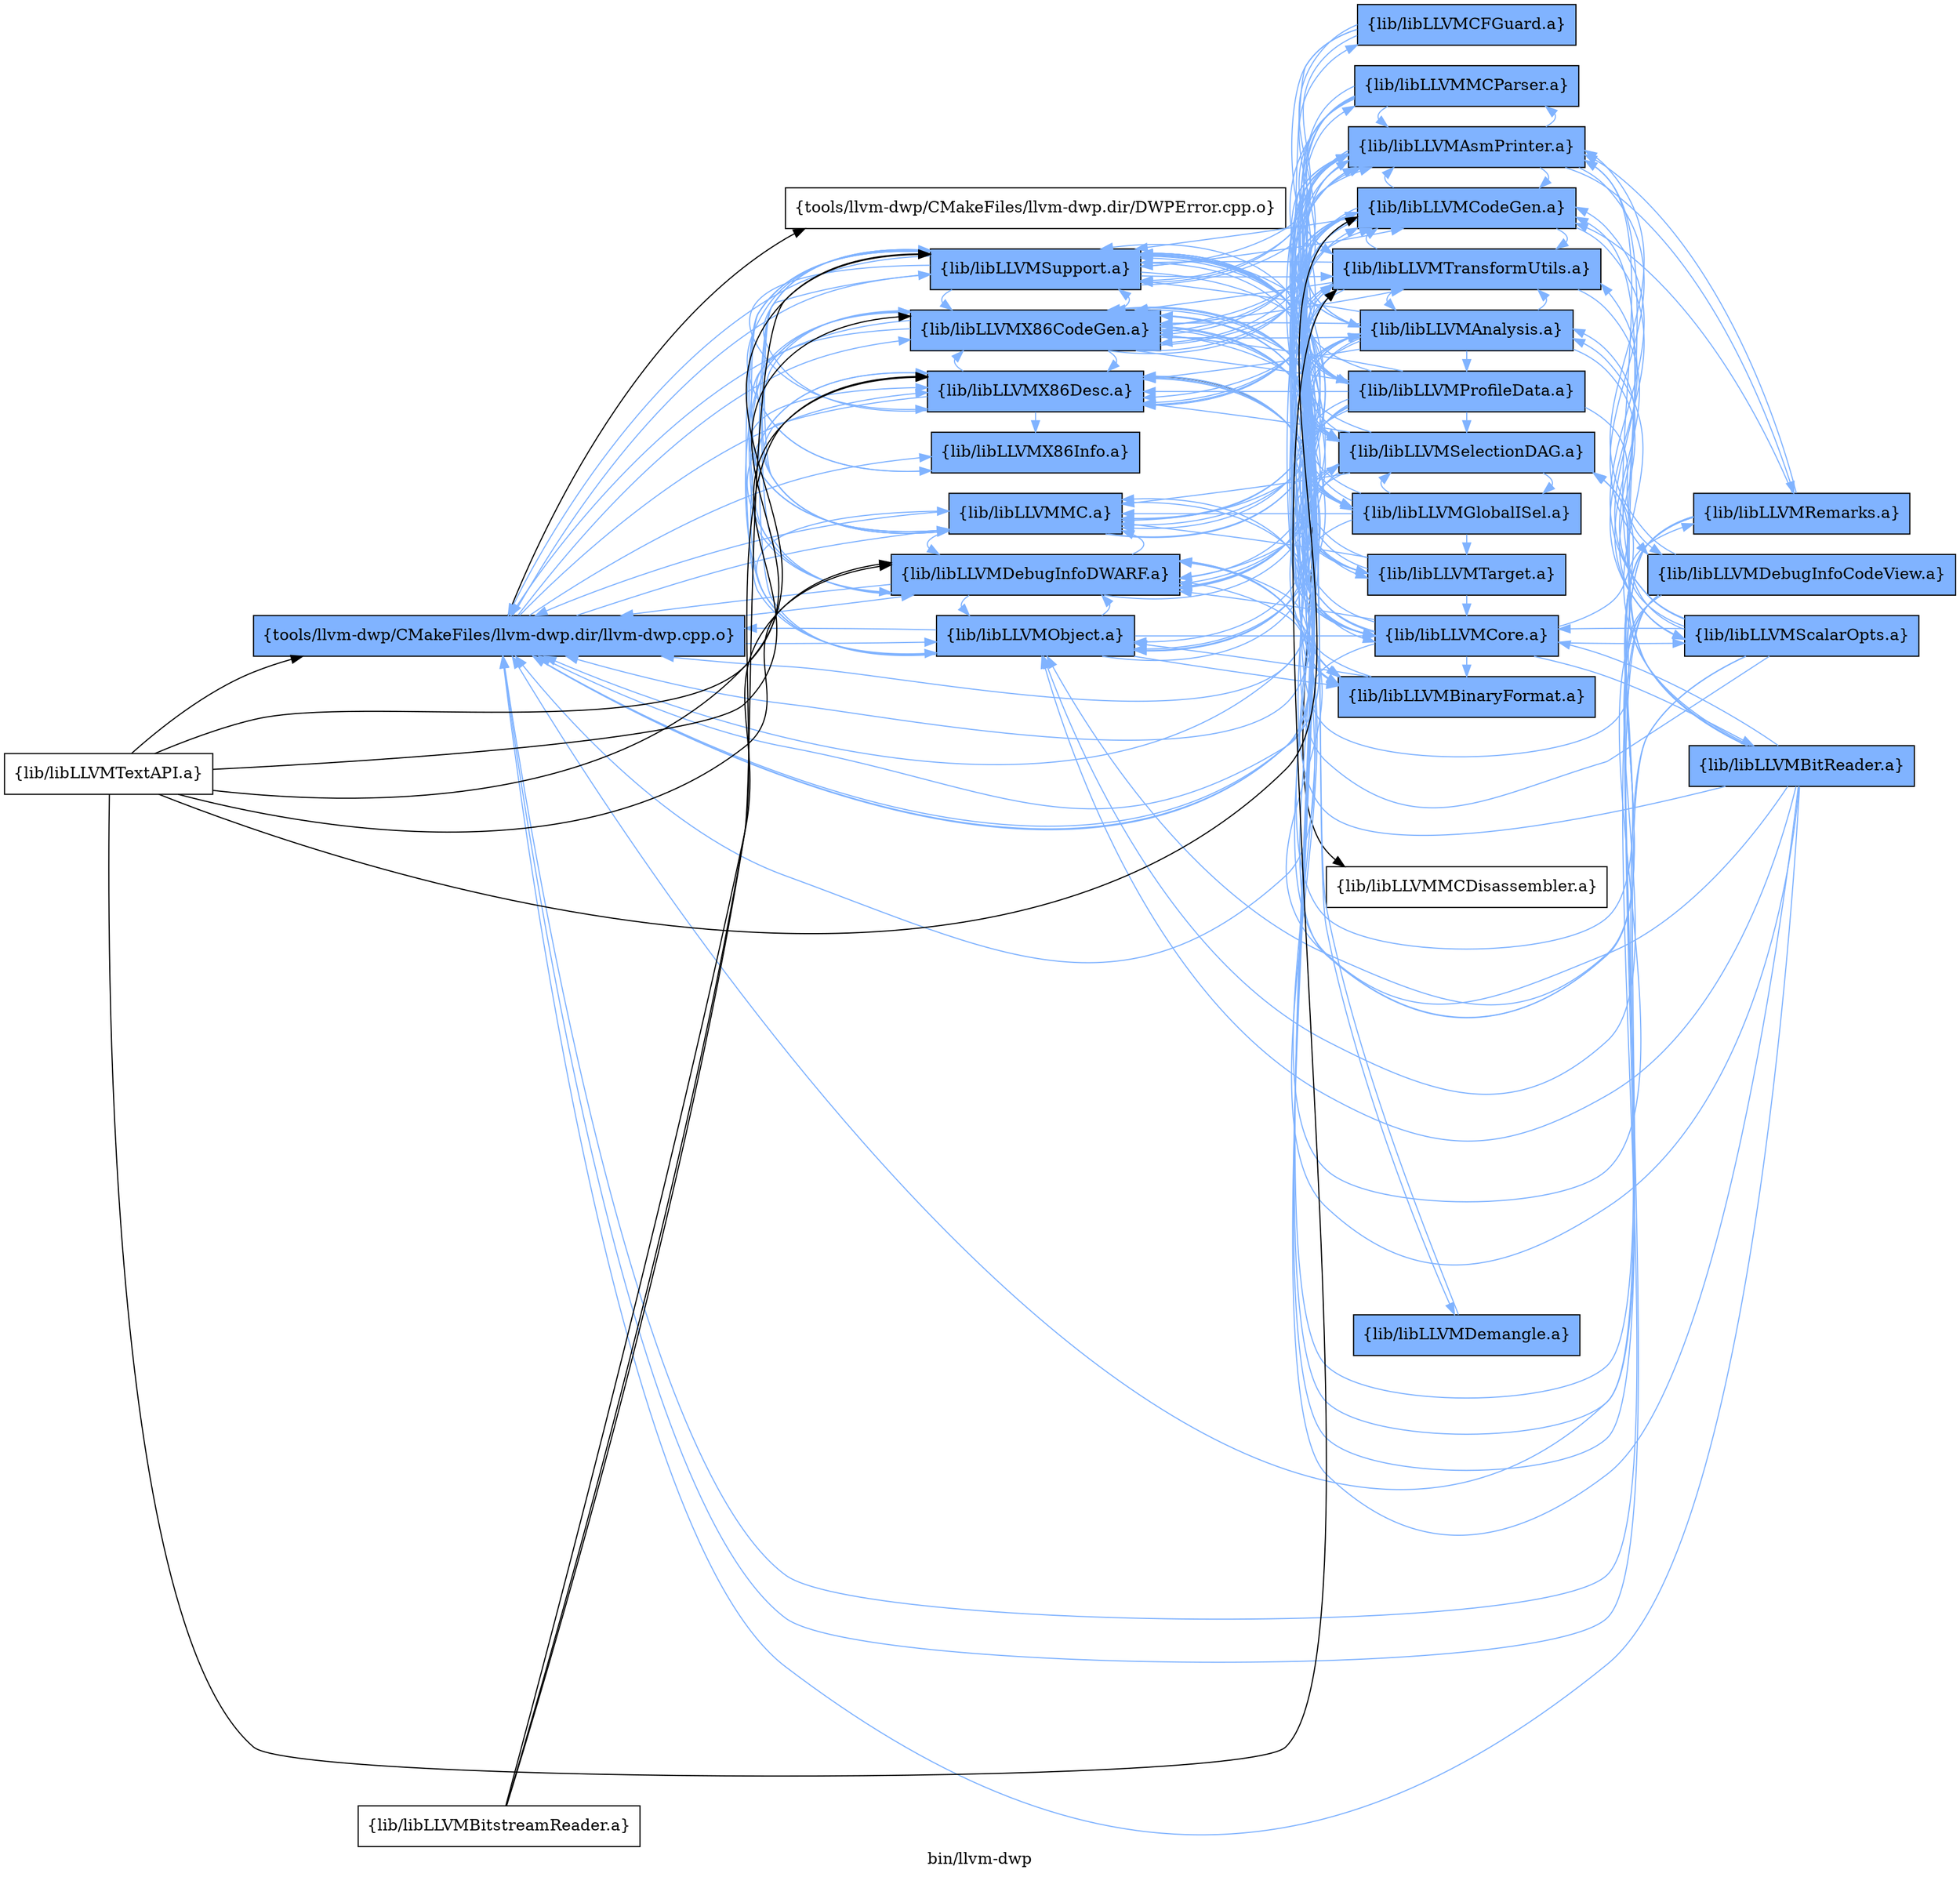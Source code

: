 digraph "bin/llvm-dwp" {
	label="bin/llvm-dwp";
	rankdir=LR;
	{ rank=same; Node0x5558d4cd67b8;  }
	{ rank=same; Node0x5558d4cd8c98; Node0x5558d4ce8698; Node0x5558d4ce8b98; Node0x5558d4ce9098; Node0x5558d4ce7c98; Node0x5558d4ce7298; Node0x5558d4ce7798; Node0x5558d4ce5998;  }
	{ rank=same; Node0x5558d4ce6d98; Node0x5558d4cdb498; Node0x5558d4ce8738; Node0x5558d4ce5e98; Node0x5558d4cda598; Node0x5558d4cd8d38; Node0x5558d4cdaa98; Node0x5558d4cdffe8; Node0x5558d4ce0498; Node0x5558d4cd9418; Node0x5558d4ce6578; Node0x5558d4ce8c88; Node0x5558d4cd83d8; Node0x5558d4cea448;  }

	Node0x5558d4cd67b8 [shape=record,shape=box,group=1,style=filled,fillcolor="0.600000 0.5 1",label="{tools/llvm-dwp/CMakeFiles/llvm-dwp.dir/llvm-dwp.cpp.o}"];
	Node0x5558d4cd67b8 -> Node0x5558d4cd8c98;
	Node0x5558d4cd67b8 -> Node0x5558d4ce8698[color="0.600000 0.5 1"];
	Node0x5558d4cd67b8 -> Node0x5558d4ce8b98[color="0.600000 0.5 1"];
	Node0x5558d4cd67b8 -> Node0x5558d4ce9098[color="0.600000 0.5 1"];
	Node0x5558d4cd67b8 -> Node0x5558d4ce7c98[color="0.600000 0.5 1"];
	Node0x5558d4cd67b8 -> Node0x5558d4ce7298[color="0.600000 0.5 1"];
	Node0x5558d4cd67b8 -> Node0x5558d4ce7798[color="0.600000 0.5 1"];
	Node0x5558d4cd67b8 -> Node0x5558d4ce5998[color="0.600000 0.5 1"];
	Node0x5558d4cd8c98 [shape=record,shape=box,group=0,label="{tools/llvm-dwp/CMakeFiles/llvm-dwp.dir/DWPError.cpp.o}"];
	Node0x5558d4ce8698 [shape=record,shape=box,group=1,style=filled,fillcolor="0.600000 0.5 1",label="{lib/libLLVMX86CodeGen.a}"];
	Node0x5558d4ce8698 -> Node0x5558d4ce8b98[color="0.600000 0.5 1"];
	Node0x5558d4ce8698 -> Node0x5558d4ce9098[color="0.600000 0.5 1"];
	Node0x5558d4ce8698 -> Node0x5558d4ce6d98[color="0.600000 0.5 1"];
	Node0x5558d4ce8698 -> Node0x5558d4ce7798[color="0.600000 0.5 1"];
	Node0x5558d4ce8698 -> Node0x5558d4cdb498[color="0.600000 0.5 1"];
	Node0x5558d4ce8698 -> Node0x5558d4ce5998[color="0.600000 0.5 1"];
	Node0x5558d4ce8698 -> Node0x5558d4ce8738[color="0.600000 0.5 1"];
	Node0x5558d4ce8698 -> Node0x5558d4ce5e98[color="0.600000 0.5 1"];
	Node0x5558d4ce8698 -> Node0x5558d4cda598[color="0.600000 0.5 1"];
	Node0x5558d4ce8698 -> Node0x5558d4cd8d38[color="0.600000 0.5 1"];
	Node0x5558d4ce8698 -> Node0x5558d4cdaa98[color="0.600000 0.5 1"];
	Node0x5558d4ce8698 -> Node0x5558d4cdffe8[color="0.600000 0.5 1"];
	Node0x5558d4ce8698 -> Node0x5558d4cd67b8[color="0.600000 0.5 1"];
	Node0x5558d4ce8698 -> Node0x5558d4ce0498[color="0.600000 0.5 1"];
	Node0x5558d4ce8698 -> Node0x5558d4cd9418[color="0.600000 0.5 1"];
	Node0x5558d4ce8b98 [shape=record,shape=box,group=1,style=filled,fillcolor="0.600000 0.5 1",label="{lib/libLLVMX86Desc.a}"];
	Node0x5558d4ce8b98 -> Node0x5558d4ce7798[color="0.600000 0.5 1"];
	Node0x5558d4ce8b98 -> Node0x5558d4ce5998[color="0.600000 0.5 1"];
	Node0x5558d4ce8b98 -> Node0x5558d4ce8698[color="0.600000 0.5 1"];
	Node0x5558d4ce8b98 -> Node0x5558d4ce9098[color="0.600000 0.5 1"];
	Node0x5558d4ce8b98 -> Node0x5558d4ce6578;
	Node0x5558d4ce8b98 -> Node0x5558d4ce8c88[color="0.600000 0.5 1"];
	Node0x5558d4ce9098 [shape=record,shape=box,group=1,style=filled,fillcolor="0.600000 0.5 1",label="{lib/libLLVMX86Info.a}"];
	Node0x5558d4ce9098 -> Node0x5558d4ce5998[color="0.600000 0.5 1"];
	Node0x5558d4ce7c98 [shape=record,shape=box,group=1,style=filled,fillcolor="0.600000 0.5 1",label="{lib/libLLVMObject.a}"];
	Node0x5558d4ce7c98 -> Node0x5558d4ce5998[color="0.600000 0.5 1"];
	Node0x5558d4ce7c98 -> Node0x5558d4ce8c88[color="0.600000 0.5 1"];
	Node0x5558d4ce7c98 -> Node0x5558d4cd67b8[color="0.600000 0.5 1"];
	Node0x5558d4ce7c98 -> Node0x5558d4ce7298[color="0.600000 0.5 1"];
	Node0x5558d4ce7c98 -> Node0x5558d4ce8b98[color="0.600000 0.5 1"];
	Node0x5558d4ce7c98 -> Node0x5558d4ce6d98[color="0.600000 0.5 1"];
	Node0x5558d4ce7c98 -> Node0x5558d4ce7798[color="0.600000 0.5 1"];
	Node0x5558d4ce7c98 -> Node0x5558d4ce8738[color="0.600000 0.5 1"];
	Node0x5558d4ce7c98 -> Node0x5558d4ce8698[color="0.600000 0.5 1"];
	Node0x5558d4ce7c98 -> Node0x5558d4cd83d8[color="0.600000 0.5 1"];
	Node0x5558d4ce7298 [shape=record,shape=box,group=1,style=filled,fillcolor="0.600000 0.5 1",label="{lib/libLLVMDebugInfoDWARF.a}"];
	Node0x5558d4ce7298 -> Node0x5558d4cd67b8[color="0.600000 0.5 1"];
	Node0x5558d4ce7298 -> Node0x5558d4ce8b98[color="0.600000 0.5 1"];
	Node0x5558d4ce7298 -> Node0x5558d4ce6d98[color="0.600000 0.5 1"];
	Node0x5558d4ce7298 -> Node0x5558d4ce7c98[color="0.600000 0.5 1"];
	Node0x5558d4ce7298 -> Node0x5558d4ce5998[color="0.600000 0.5 1"];
	Node0x5558d4ce7298 -> Node0x5558d4ce8c88[color="0.600000 0.5 1"];
	Node0x5558d4ce7298 -> Node0x5558d4ce7798[color="0.600000 0.5 1"];
	Node0x5558d4ce7298 -> Node0x5558d4ce8698[color="0.600000 0.5 1"];
	Node0x5558d4ce7798 [shape=record,shape=box,group=1,style=filled,fillcolor="0.600000 0.5 1",label="{lib/libLLVMMC.a}"];
	Node0x5558d4ce7798 -> Node0x5558d4ce8b98[color="0.600000 0.5 1"];
	Node0x5558d4ce7798 -> Node0x5558d4ce5998[color="0.600000 0.5 1"];
	Node0x5558d4ce7798 -> Node0x5558d4cd67b8[color="0.600000 0.5 1"];
	Node0x5558d4ce7798 -> Node0x5558d4ce6d98[color="0.600000 0.5 1"];
	Node0x5558d4ce7798 -> Node0x5558d4ce7298[color="0.600000 0.5 1"];
	Node0x5558d4ce7798 -> Node0x5558d4ce8698[color="0.600000 0.5 1"];
	Node0x5558d4ce7798 -> Node0x5558d4ce8c88[color="0.600000 0.5 1"];
	Node0x5558d4ce7798 -> Node0x5558d4cdb498[color="0.600000 0.5 1"];
	Node0x5558d4ce5998 [shape=record,shape=box,group=1,style=filled,fillcolor="0.600000 0.5 1",label="{lib/libLLVMSupport.a}"];
	Node0x5558d4ce5998 -> Node0x5558d4cd67b8[color="0.600000 0.5 1"];
	Node0x5558d4ce5998 -> Node0x5558d4ce8698[color="0.600000 0.5 1"];
	Node0x5558d4ce5998 -> Node0x5558d4ce6d98[color="0.600000 0.5 1"];
	Node0x5558d4ce5998 -> Node0x5558d4ce7c98[color="0.600000 0.5 1"];
	Node0x5558d4ce5998 -> Node0x5558d4ce7298[color="0.600000 0.5 1"];
	Node0x5558d4ce5998 -> Node0x5558d4ce8b98[color="0.600000 0.5 1"];
	Node0x5558d4ce5998 -> Node0x5558d4ce7798[color="0.600000 0.5 1"];
	Node0x5558d4ce5998 -> Node0x5558d4cdb498[color="0.600000 0.5 1"];
	Node0x5558d4ce5998 -> Node0x5558d4cd9418[color="0.600000 0.5 1"];
	Node0x5558d4ce5998 -> Node0x5558d4cea448[color="0.600000 0.5 1"];
	Node0x5558d4ce5998 -> Node0x5558d4ce0498[color="0.600000 0.5 1"];
	Node0x5558d4ce6d98 [shape=record,shape=box,group=1,style=filled,fillcolor="0.600000 0.5 1",label="{lib/libLLVMAsmPrinter.a}"];
	Node0x5558d4ce6d98 -> Node0x5558d4cd67b8[color="0.600000 0.5 1"];
	Node0x5558d4ce6d98 -> Node0x5558d4ce8698[color="0.600000 0.5 1"];
	Node0x5558d4ce6d98 -> Node0x5558d4ce8b98[color="0.600000 0.5 1"];
	Node0x5558d4ce6d98 -> Node0x5558d4ce7798[color="0.600000 0.5 1"];
	Node0x5558d4ce6d98 -> Node0x5558d4cdb498[color="0.600000 0.5 1"];
	Node0x5558d4ce6d98 -> Node0x5558d4ce5998[color="0.600000 0.5 1"];
	Node0x5558d4ce6d98 -> Node0x5558d4ce5e98[color="0.600000 0.5 1"];
	Node0x5558d4ce6d98 -> Node0x5558d4ce8738[color="0.600000 0.5 1"];
	Node0x5558d4ce6d98 -> Node0x5558d4cd8d38[color="0.600000 0.5 1"];
	Node0x5558d4ce6d98 -> Node0x5558d4ce8c88[color="0.600000 0.5 1"];
	Node0x5558d4ce6d98 -> Node0x5558d4ce9138[color="0.600000 0.5 1"];
	Node0x5558d4ce6d98 -> Node0x5558d4cd83d8[color="0.600000 0.5 1"];
	Node0x5558d4ce6d98 -> Node0x5558d4ce7298[color="0.600000 0.5 1"];
	Node0x5558d4ce6d98 -> Node0x5558d4cd78e8[color="0.600000 0.5 1"];
	Node0x5558d4cdb498 [shape=record,shape=box,group=1,style=filled,fillcolor="0.600000 0.5 1",label="{lib/libLLVMCodeGen.a}"];
	Node0x5558d4cdb498 -> Node0x5558d4ce8698[color="0.600000 0.5 1"];
	Node0x5558d4cdb498 -> Node0x5558d4ce5998[color="0.600000 0.5 1"];
	Node0x5558d4cdb498 -> Node0x5558d4cda598[color="0.600000 0.5 1"];
	Node0x5558d4cdb498 -> Node0x5558d4ce8738[color="0.600000 0.5 1"];
	Node0x5558d4cdb498 -> Node0x5558d4cd8d38[color="0.600000 0.5 1"];
	Node0x5558d4cdb498 -> Node0x5558d4ce7798[color="0.600000 0.5 1"];
	Node0x5558d4cdb498 -> Node0x5558d4cd67b8[color="0.600000 0.5 1"];
	Node0x5558d4cdb498 -> Node0x5558d4cdaa98[color="0.600000 0.5 1"];
	Node0x5558d4cdb498 -> Node0x5558d4ce6d98[color="0.600000 0.5 1"];
	Node0x5558d4cdb498 -> Node0x5558d4cd9418[color="0.600000 0.5 1"];
	Node0x5558d4cdb498 -> Node0x5558d4ce8b98[color="0.600000 0.5 1"];
	Node0x5558d4cdb498 -> Node0x5558d4ce5e98[color="0.600000 0.5 1"];
	Node0x5558d4cdb498 -> Node0x5558d4ce7298[color="0.600000 0.5 1"];
	Node0x5558d4cdb498 -> Node0x5558d4ce7c98[color="0.600000 0.5 1"];
	Node0x5558d4cdb498 -> Node0x5558d4ce0498[color="0.600000 0.5 1"];
	Node0x5558d4cdb498 -> Node0x5558d4cda0e8[color="0.600000 0.5 1"];
	Node0x5558d4ce8738 [shape=record,shape=box,group=1,style=filled,fillcolor="0.600000 0.5 1",label="{lib/libLLVMCore.a}"];
	Node0x5558d4ce8738 -> Node0x5558d4ce5998[color="0.600000 0.5 1"];
	Node0x5558d4ce8738 -> Node0x5558d4cd67b8[color="0.600000 0.5 1"];
	Node0x5558d4ce8738 -> Node0x5558d4ce8698[color="0.600000 0.5 1"];
	Node0x5558d4ce8738 -> Node0x5558d4ce8b98[color="0.600000 0.5 1"];
	Node0x5558d4ce8738 -> Node0x5558d4ce6d98[color="0.600000 0.5 1"];
	Node0x5558d4ce8738 -> Node0x5558d4ce7298[color="0.600000 0.5 1"];
	Node0x5558d4ce8738 -> Node0x5558d4cda598[color="0.600000 0.5 1"];
	Node0x5558d4ce8738 -> Node0x5558d4cdb498[color="0.600000 0.5 1"];
	Node0x5558d4ce8738 -> Node0x5558d4cd8d38[color="0.600000 0.5 1"];
	Node0x5558d4ce8738 -> Node0x5558d4ce8c88[color="0.600000 0.5 1"];
	Node0x5558d4ce8738 -> Node0x5558d4cd9418[color="0.600000 0.5 1"];
	Node0x5558d4ce8738 -> Node0x5558d4ce9138[color="0.600000 0.5 1"];
	Node0x5558d4ce8738 -> Node0x5558d4cd74d8[color="0.600000 0.5 1"];
	Node0x5558d4ce8738 -> Node0x5558d4cda0e8[color="0.600000 0.5 1"];
	Node0x5558d4ce5e98 [shape=record,shape=box,group=1,style=filled,fillcolor="0.600000 0.5 1",label="{lib/libLLVMTarget.a}"];
	Node0x5558d4ce5e98 -> Node0x5558d4ce8698[color="0.600000 0.5 1"];
	Node0x5558d4ce5e98 -> Node0x5558d4ce6d98[color="0.600000 0.5 1"];
	Node0x5558d4ce5e98 -> Node0x5558d4ce7798[color="0.600000 0.5 1"];
	Node0x5558d4ce5e98 -> Node0x5558d4ce5998[color="0.600000 0.5 1"];
	Node0x5558d4ce5e98 -> Node0x5558d4ce8738[color="0.600000 0.5 1"];
	Node0x5558d4ce5e98 -> Node0x5558d4cd8d38[color="0.600000 0.5 1"];
	Node0x5558d4cda598 [shape=record,shape=box,group=1,style=filled,fillcolor="0.600000 0.5 1",label="{lib/libLLVMSelectionDAG.a}"];
	Node0x5558d4cda598 -> Node0x5558d4ce8698[color="0.600000 0.5 1"];
	Node0x5558d4cda598 -> Node0x5558d4ce5998[color="0.600000 0.5 1"];
	Node0x5558d4cda598 -> Node0x5558d4cdaa98[color="0.600000 0.5 1"];
	Node0x5558d4cda598 -> Node0x5558d4ce8738[color="0.600000 0.5 1"];
	Node0x5558d4cda598 -> Node0x5558d4cdb498[color="0.600000 0.5 1"];
	Node0x5558d4cda598 -> Node0x5558d4cd8d38[color="0.600000 0.5 1"];
	Node0x5558d4cda598 -> Node0x5558d4ce7798[color="0.600000 0.5 1"];
	Node0x5558d4cda598 -> Node0x5558d4cd67b8[color="0.600000 0.5 1"];
	Node0x5558d4cda598 -> Node0x5558d4ce6d98[color="0.600000 0.5 1"];
	Node0x5558d4cda598 -> Node0x5558d4ce7298[color="0.600000 0.5 1"];
	Node0x5558d4cda598 -> Node0x5558d4ce5e98[color="0.600000 0.5 1"];
	Node0x5558d4cda598 -> Node0x5558d4cd9418[color="0.600000 0.5 1"];
	Node0x5558d4cda598 -> Node0x5558d4ce8b98[color="0.600000 0.5 1"];
	Node0x5558d4cd8d38 [shape=record,shape=box,group=1,style=filled,fillcolor="0.600000 0.5 1",label="{lib/libLLVMAnalysis.a}"];
	Node0x5558d4cd8d38 -> Node0x5558d4ce8698[color="0.600000 0.5 1"];
	Node0x5558d4cd8d38 -> Node0x5558d4ce5998[color="0.600000 0.5 1"];
	Node0x5558d4cd8d38 -> Node0x5558d4cda598[color="0.600000 0.5 1"];
	Node0x5558d4cd8d38 -> Node0x5558d4ce8738[color="0.600000 0.5 1"];
	Node0x5558d4cd8d38 -> Node0x5558d4cd67b8[color="0.600000 0.5 1"];
	Node0x5558d4cd8d38 -> Node0x5558d4cdb498[color="0.600000 0.5 1"];
	Node0x5558d4cd8d38 -> Node0x5558d4cd9418[color="0.600000 0.5 1"];
	Node0x5558d4cd8d38 -> Node0x5558d4cdaa98[color="0.600000 0.5 1"];
	Node0x5558d4cd8d38 -> Node0x5558d4ce8b98[color="0.600000 0.5 1"];
	Node0x5558d4cd8d38 -> Node0x5558d4ce6d98[color="0.600000 0.5 1"];
	Node0x5558d4cd8d38 -> Node0x5558d4cda0e8[color="0.600000 0.5 1"];
	Node0x5558d4cd8d38 -> Node0x5558d4ce0498[color="0.600000 0.5 1"];
	Node0x5558d4cd8d38 -> Node0x5558d4ce7798[color="0.600000 0.5 1"];
	Node0x5558d4cdaa98 [shape=record,shape=box,group=1,style=filled,fillcolor="0.600000 0.5 1",label="{lib/libLLVMGlobalISel.a}"];
	Node0x5558d4cdaa98 -> Node0x5558d4ce8698[color="0.600000 0.5 1"];
	Node0x5558d4cdaa98 -> Node0x5558d4ce5998[color="0.600000 0.5 1"];
	Node0x5558d4cdaa98 -> Node0x5558d4cdb498[color="0.600000 0.5 1"];
	Node0x5558d4cdaa98 -> Node0x5558d4ce8738[color="0.600000 0.5 1"];
	Node0x5558d4cdaa98 -> Node0x5558d4ce6d98[color="0.600000 0.5 1"];
	Node0x5558d4cdaa98 -> Node0x5558d4ce7798[color="0.600000 0.5 1"];
	Node0x5558d4cdaa98 -> Node0x5558d4ce5e98[color="0.600000 0.5 1"];
	Node0x5558d4cdaa98 -> Node0x5558d4cda598[color="0.600000 0.5 1"];
	Node0x5558d4cdaa98 -> Node0x5558d4cd8d38[color="0.600000 0.5 1"];
	Node0x5558d4cdaa98 -> Node0x5558d4cd9418[color="0.600000 0.5 1"];
	Node0x5558d4cdffe8 [shape=record,shape=box,group=1,style=filled,fillcolor="0.600000 0.5 1",label="{lib/libLLVMCFGuard.a}"];
	Node0x5558d4cdffe8 -> Node0x5558d4ce8698[color="0.600000 0.5 1"];
	Node0x5558d4cdffe8 -> Node0x5558d4ce5998[color="0.600000 0.5 1"];
	Node0x5558d4cdffe8 -> Node0x5558d4ce8738[color="0.600000 0.5 1"];
	Node0x5558d4cdffe8 -> Node0x5558d4cd9418[color="0.600000 0.5 1"];
	Node0x5558d4ce0498 [shape=record,shape=box,group=1,style=filled,fillcolor="0.600000 0.5 1",label="{lib/libLLVMProfileData.a}"];
	Node0x5558d4ce0498 -> Node0x5558d4cd67b8[color="0.600000 0.5 1"];
	Node0x5558d4ce0498 -> Node0x5558d4ce8698[color="0.600000 0.5 1"];
	Node0x5558d4ce0498 -> Node0x5558d4ce6d98[color="0.600000 0.5 1"];
	Node0x5558d4ce0498 -> Node0x5558d4ce7298[color="0.600000 0.5 1"];
	Node0x5558d4ce0498 -> Node0x5558d4ce7c98[color="0.600000 0.5 1"];
	Node0x5558d4ce0498 -> Node0x5558d4ce5998[color="0.600000 0.5 1"];
	Node0x5558d4ce0498 -> Node0x5558d4ce8738[color="0.600000 0.5 1"];
	Node0x5558d4ce0498 -> Node0x5558d4cdb498[color="0.600000 0.5 1"];
	Node0x5558d4ce0498 -> Node0x5558d4ce8b98[color="0.600000 0.5 1"];
	Node0x5558d4ce0498 -> Node0x5558d4cda598[color="0.600000 0.5 1"];
	Node0x5558d4ce0498 -> Node0x5558d4ce7798[color="0.600000 0.5 1"];
	Node0x5558d4ce0498 -> Node0x5558d4cd78e8[color="0.600000 0.5 1"];
	Node0x5558d4cd9418 [shape=record,shape=box,group=1,style=filled,fillcolor="0.600000 0.5 1",label="{lib/libLLVMTransformUtils.a}"];
	Node0x5558d4cd9418 -> Node0x5558d4ce8698[color="0.600000 0.5 1"];
	Node0x5558d4cd9418 -> Node0x5558d4ce5998[color="0.600000 0.5 1"];
	Node0x5558d4cd9418 -> Node0x5558d4ce8738[color="0.600000 0.5 1"];
	Node0x5558d4cd9418 -> Node0x5558d4cdb498[color="0.600000 0.5 1"];
	Node0x5558d4cd9418 -> Node0x5558d4cd8d38[color="0.600000 0.5 1"];
	Node0x5558d4cd9418 -> Node0x5558d4cda0e8[color="0.600000 0.5 1"];
	Node0x5558d4cd9418 -> Node0x5558d4ce8b98[color="0.600000 0.5 1"];
	Node0x5558d4cd9418 -> Node0x5558d4ce6d98[color="0.600000 0.5 1"];
	Node0x5558d4cd9418 -> Node0x5558d4cda598[color="0.600000 0.5 1"];
	Node0x5558d4cd9418 -> Node0x5558d4cd67b8[color="0.600000 0.5 1"];
	Node0x5558d4cd9418 -> Node0x5558d4ce7298[color="0.600000 0.5 1"];
	Node0x5558d4cd9418 -> Node0x5558d4ce7c98[color="0.600000 0.5 1"];
	Node0x5558d4ce6578 [shape=record,shape=box,group=0,label="{lib/libLLVMMCDisassembler.a}"];
	Node0x5558d4ce8c88 [shape=record,shape=box,group=1,style=filled,fillcolor="0.600000 0.5 1",label="{lib/libLLVMBinaryFormat.a}"];
	Node0x5558d4ce8c88 -> Node0x5558d4ce7298[color="0.600000 0.5 1"];
	Node0x5558d4ce8c88 -> Node0x5558d4ce5998[color="0.600000 0.5 1"];
	Node0x5558d4ce8c88 -> Node0x5558d4ce7c98[color="0.600000 0.5 1"];
	Node0x5558d4ce9138 [shape=record,shape=box,group=1,style=filled,fillcolor="0.600000 0.5 1",label="{lib/libLLVMRemarks.a}"];
	Node0x5558d4ce9138 -> Node0x5558d4ce7298[color="0.600000 0.5 1"];
	Node0x5558d4ce9138 -> Node0x5558d4ce5998[color="0.600000 0.5 1"];
	Node0x5558d4ce9138 -> Node0x5558d4ce7798[color="0.600000 0.5 1"];
	Node0x5558d4ce9138 -> Node0x5558d4cd67b8[color="0.600000 0.5 1"];
	Node0x5558d4ce9138 -> Node0x5558d4ce6d98[color="0.600000 0.5 1"];
	Node0x5558d4ce9138 -> Node0x5558d4cdb498[color="0.600000 0.5 1"];
	Node0x5558d4ce9138 -> Node0x5558d4ce8b98[color="0.600000 0.5 1"];
	Node0x5558d4ce9138 -> Node0x5558d4ce7c98[color="0.600000 0.5 1"];
	Node0x5558d4cd83d8 [shape=record,shape=box,group=1,style=filled,fillcolor="0.600000 0.5 1",label="{lib/libLLVMMCParser.a}"];
	Node0x5558d4cd83d8 -> Node0x5558d4cd67b8[color="0.600000 0.5 1"];
	Node0x5558d4cd83d8 -> Node0x5558d4ce8698[color="0.600000 0.5 1"];
	Node0x5558d4cd83d8 -> Node0x5558d4ce8b98[color="0.600000 0.5 1"];
	Node0x5558d4cd83d8 -> Node0x5558d4ce6d98[color="0.600000 0.5 1"];
	Node0x5558d4cd83d8 -> Node0x5558d4ce7298[color="0.600000 0.5 1"];
	Node0x5558d4cd83d8 -> Node0x5558d4ce7798[color="0.600000 0.5 1"];
	Node0x5558d4cd83d8 -> Node0x5558d4ce7c98[color="0.600000 0.5 1"];
	Node0x5558d4cd83d8 -> Node0x5558d4ce5998[color="0.600000 0.5 1"];
	Node0x5558d4cd78e8 [shape=record,shape=box,group=1,style=filled,fillcolor="0.600000 0.5 1",label="{lib/libLLVMDebugInfoCodeView.a}"];
	Node0x5558d4cd78e8 -> Node0x5558d4cd67b8[color="0.600000 0.5 1"];
	Node0x5558d4cd78e8 -> Node0x5558d4ce5998[color="0.600000 0.5 1"];
	Node0x5558d4cd78e8 -> Node0x5558d4ce6d98[color="0.600000 0.5 1"];
	Node0x5558d4cd78e8 -> Node0x5558d4ce7298[color="0.600000 0.5 1"];
	Node0x5558d4cd78e8 -> Node0x5558d4ce7c98[color="0.600000 0.5 1"];
	Node0x5558d4cd78e8 -> Node0x5558d4ce8698[color="0.600000 0.5 1"];
	Node0x5558d4cda0e8 [shape=record,shape=box,group=1,style=filled,fillcolor="0.600000 0.5 1",label="{lib/libLLVMScalarOpts.a}"];
	Node0x5558d4cda0e8 -> Node0x5558d4ce8698[color="0.600000 0.5 1"];
	Node0x5558d4cda0e8 -> Node0x5558d4ce5998[color="0.600000 0.5 1"];
	Node0x5558d4cda0e8 -> Node0x5558d4ce8738[color="0.600000 0.5 1"];
	Node0x5558d4cda0e8 -> Node0x5558d4cdb498[color="0.600000 0.5 1"];
	Node0x5558d4cda0e8 -> Node0x5558d4cd9418[color="0.600000 0.5 1"];
	Node0x5558d4cda0e8 -> Node0x5558d4cd8d38[color="0.600000 0.5 1"];
	Node0x5558d4cda0e8 -> Node0x5558d4ce6d98[color="0.600000 0.5 1"];
	Node0x5558d4cda0e8 -> Node0x5558d4cda598[color="0.600000 0.5 1"];
	Node0x5558d4cda0e8 -> Node0x5558d4cd67b8[color="0.600000 0.5 1"];
	Node0x5558d4cd74d8 [shape=record,shape=box,group=1,style=filled,fillcolor="0.600000 0.5 1",label="{lib/libLLVMBitReader.a}"];
	Node0x5558d4cd74d8 -> Node0x5558d4cd67b8[color="0.600000 0.5 1"];
	Node0x5558d4cd74d8 -> Node0x5558d4ce8698[color="0.600000 0.5 1"];
	Node0x5558d4cd74d8 -> Node0x5558d4ce8b98[color="0.600000 0.5 1"];
	Node0x5558d4cd74d8 -> Node0x5558d4ce6d98[color="0.600000 0.5 1"];
	Node0x5558d4cd74d8 -> Node0x5558d4ce7298[color="0.600000 0.5 1"];
	Node0x5558d4cd74d8 -> Node0x5558d4ce7c98[color="0.600000 0.5 1"];
	Node0x5558d4cd74d8 -> Node0x5558d4ce5998[color="0.600000 0.5 1"];
	Node0x5558d4cd74d8 -> Node0x5558d4cda598[color="0.600000 0.5 1"];
	Node0x5558d4cd74d8 -> Node0x5558d4ce8738[color="0.600000 0.5 1"];
	Node0x5558d4cd74d8 -> Node0x5558d4cdb498[color="0.600000 0.5 1"];
	Node0x5558d4cd74d8 -> Node0x5558d4cd8d38[color="0.600000 0.5 1"];
	Node0x5558d4cd6998 [shape=record,shape=box,group=0,label="{lib/libLLVMTextAPI.a}"];
	Node0x5558d4cd6998 -> Node0x5558d4ce5998;
	Node0x5558d4cd6998 -> Node0x5558d4cd67b8;
	Node0x5558d4cd6998 -> Node0x5558d4ce8b98;
	Node0x5558d4cd6998 -> Node0x5558d4ce7298;
	Node0x5558d4cd6998 -> Node0x5558d4cdb498;
	Node0x5558d4cd6998 -> Node0x5558d4ce8698;
	Node0x5558d4cd6998 -> Node0x5558d4cd9418;
	Node0x5558d4cea448 [shape=record,shape=box,group=1,style=filled,fillcolor="0.600000 0.5 1",label="{lib/libLLVMDemangle.a}"];
	Node0x5558d4cea448 -> Node0x5558d4ce5998[color="0.600000 0.5 1"];
	Node0x5558d4ce96d8 [shape=record,shape=box,group=0,label="{lib/libLLVMBitstreamReader.a}"];
	Node0x5558d4ce96d8 -> Node0x5558d4ce8b98;
	Node0x5558d4ce96d8 -> Node0x5558d4ce7298;
	Node0x5558d4ce96d8 -> Node0x5558d4ce5998;
}
